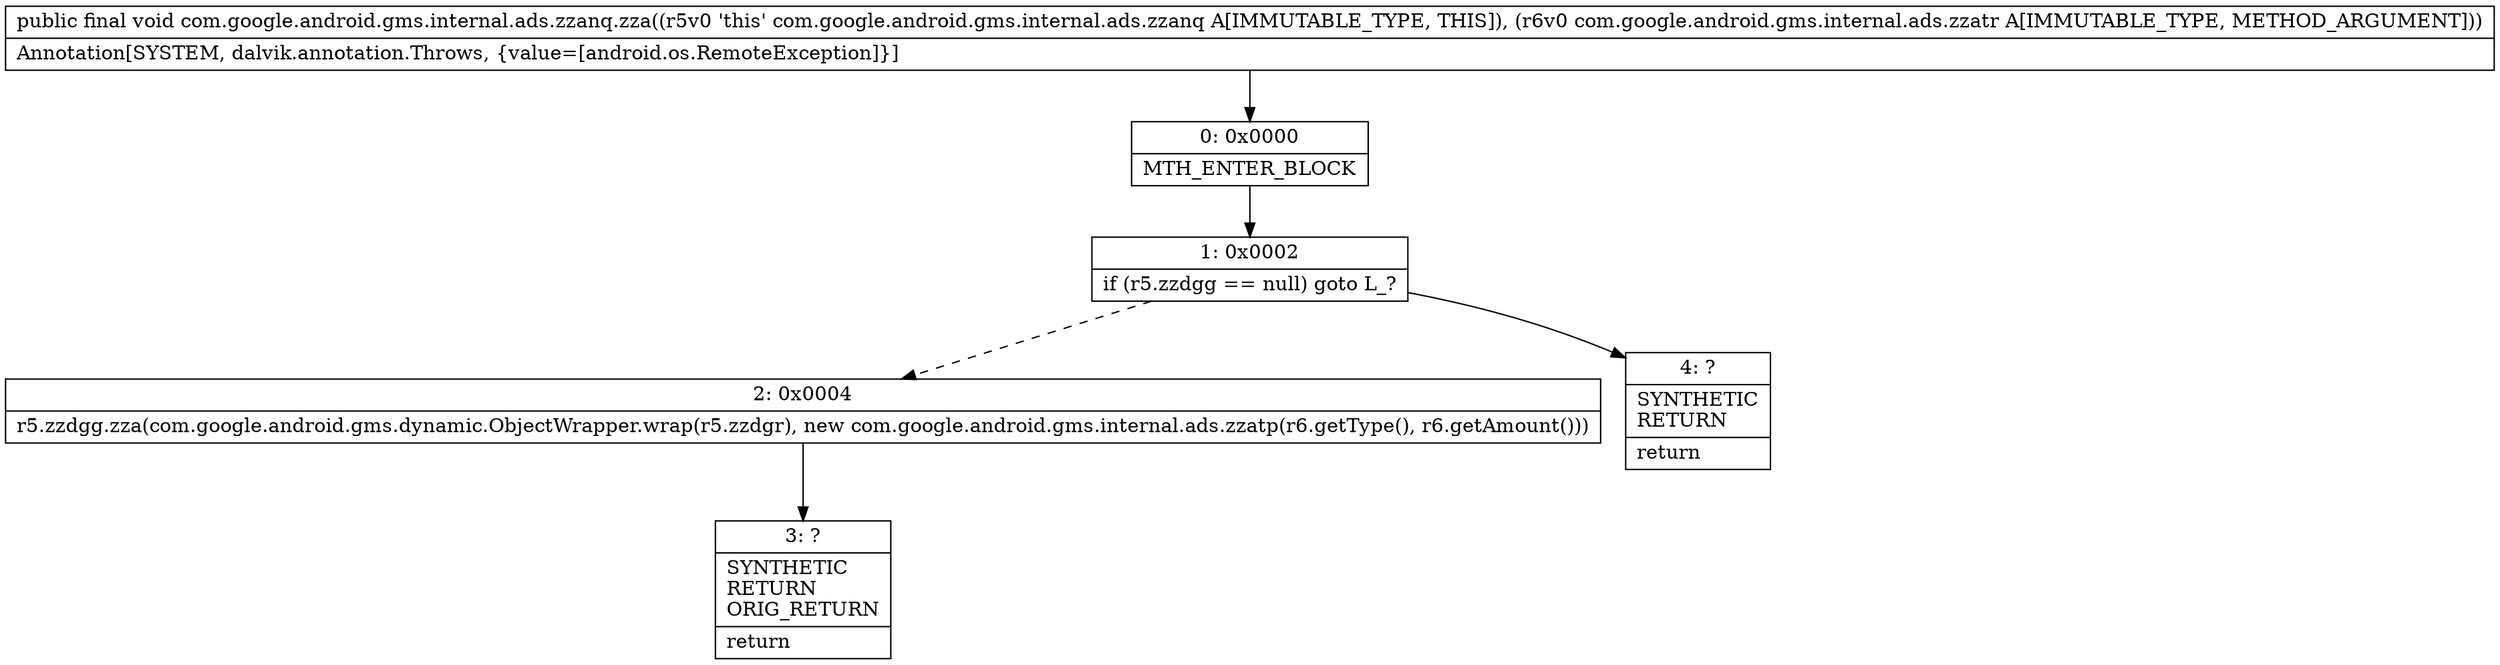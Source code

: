 digraph "CFG forcom.google.android.gms.internal.ads.zzanq.zza(Lcom\/google\/android\/gms\/internal\/ads\/zzatr;)V" {
Node_0 [shape=record,label="{0\:\ 0x0000|MTH_ENTER_BLOCK\l}"];
Node_1 [shape=record,label="{1\:\ 0x0002|if (r5.zzdgg == null) goto L_?\l}"];
Node_2 [shape=record,label="{2\:\ 0x0004|r5.zzdgg.zza(com.google.android.gms.dynamic.ObjectWrapper.wrap(r5.zzdgr), new com.google.android.gms.internal.ads.zzatp(r6.getType(), r6.getAmount()))\l}"];
Node_3 [shape=record,label="{3\:\ ?|SYNTHETIC\lRETURN\lORIG_RETURN\l|return\l}"];
Node_4 [shape=record,label="{4\:\ ?|SYNTHETIC\lRETURN\l|return\l}"];
MethodNode[shape=record,label="{public final void com.google.android.gms.internal.ads.zzanq.zza((r5v0 'this' com.google.android.gms.internal.ads.zzanq A[IMMUTABLE_TYPE, THIS]), (r6v0 com.google.android.gms.internal.ads.zzatr A[IMMUTABLE_TYPE, METHOD_ARGUMENT]))  | Annotation[SYSTEM, dalvik.annotation.Throws, \{value=[android.os.RemoteException]\}]\l}"];
MethodNode -> Node_0;
Node_0 -> Node_1;
Node_1 -> Node_2[style=dashed];
Node_1 -> Node_4;
Node_2 -> Node_3;
}

